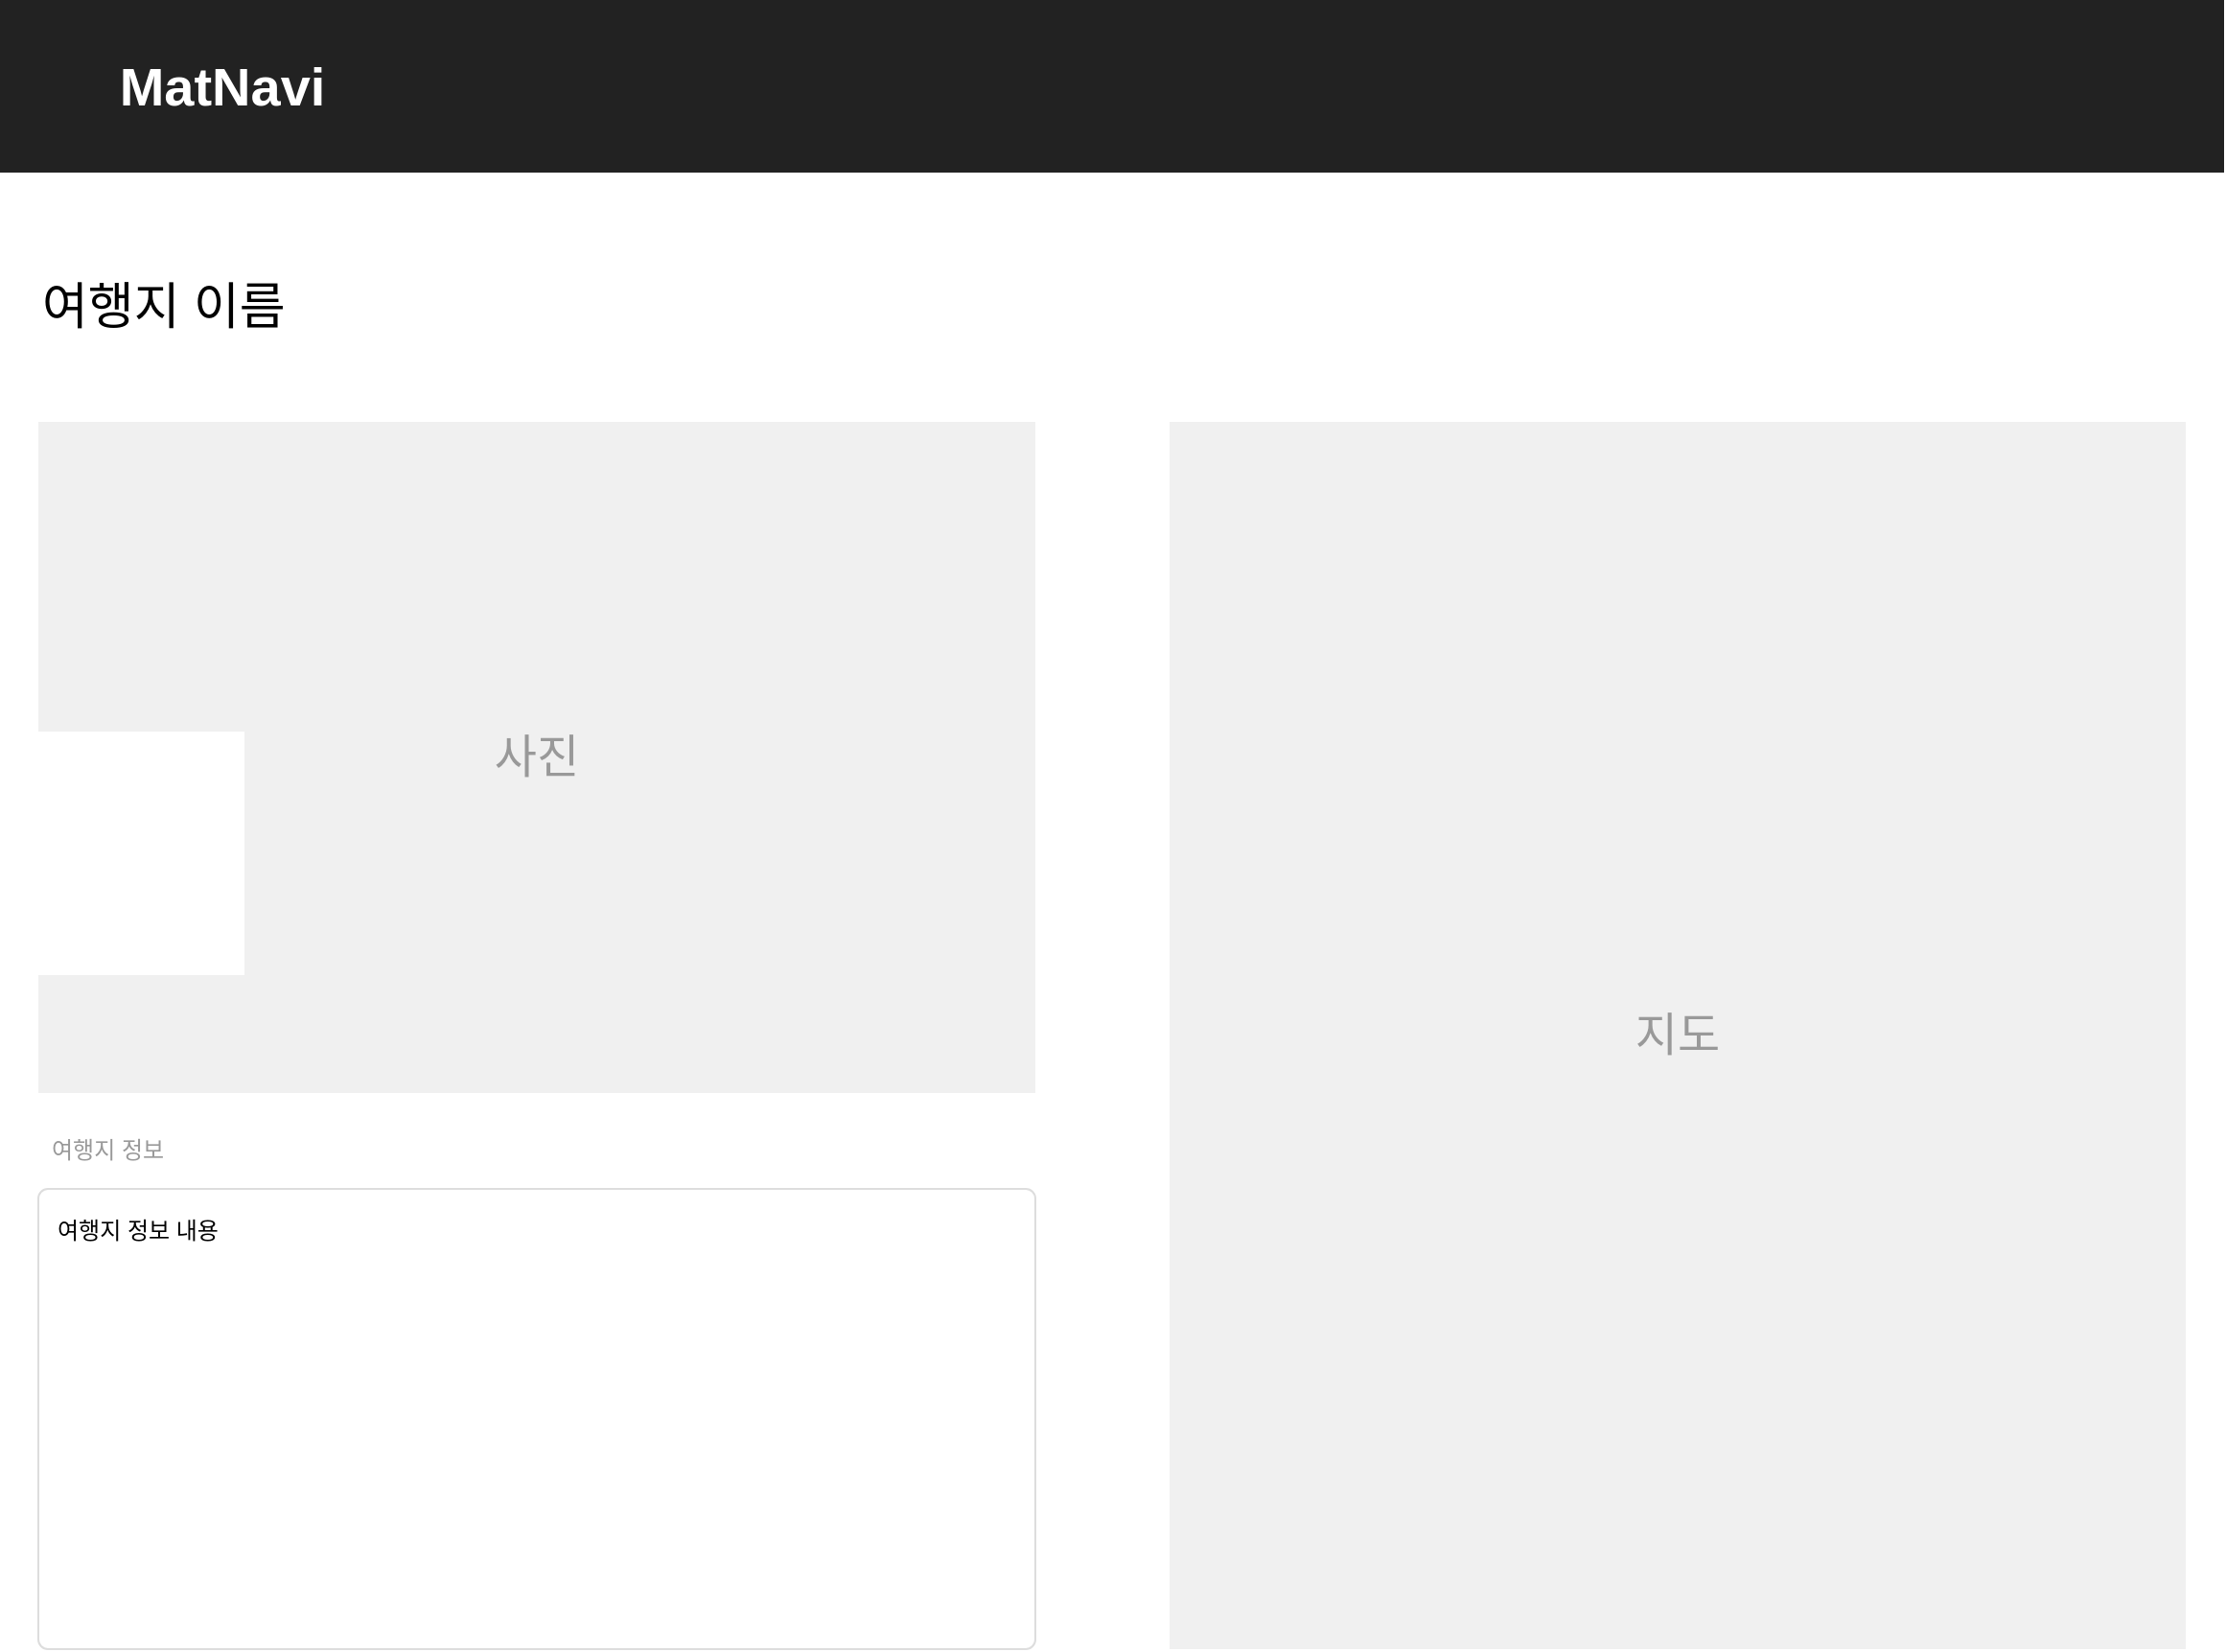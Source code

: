 <mxfile version="26.0.11">
  <diagram name="Page-1" id="c9db0220-8083-56f3-ca83-edcdcd058819">
    <mxGraphModel dx="2868" dy="1492" grid="1" gridSize="10" guides="1" tooltips="1" connect="1" arrows="1" fold="1" page="1" pageScale="1.5" pageWidth="826" pageHeight="1169" background="#ffffff" math="0" shadow="0">
      <root>
        <mxCell id="0" style=";html=1;" />
        <mxCell id="1" style=";html=1;" parent="0" />
        <mxCell id="3d76a8aef4d5c911-1" value="" style="html=1;shadow=0;dashed=0;shape=mxgraph.bootstrap.rect;fillColor=#222222;strokeColor=none;whiteSpace=wrap;rounded=0;fontSize=12;fontColor=#000000;align=center;" parent="1" vertex="1">
          <mxGeometry x="40" y="60" width="1160" height="90" as="geometry" />
        </mxCell>
        <mxCell id="3d76a8aef4d5c911-2" value="&lt;h1&gt;&lt;span&gt;&lt;font style=&quot;color: rgb(255, 255, 255);&quot;&gt;MatNavi&lt;/font&gt;&lt;/span&gt;&lt;/h1&gt;" style="html=1;shadow=0;dashed=0;fillColor=none;strokeColor=none;shape=mxgraph.bootstrap.rect;fontColor=#999999;fontSize=14;whiteSpace=wrap;" parent="3d76a8aef4d5c911-1" vertex="1">
          <mxGeometry width="232" height="90" as="geometry" />
        </mxCell>
        <mxCell id="3d76a8aef4d5c911-23" value="여행지 정보" style="html=1;shadow=0;dashed=0;shape=mxgraph.bootstrap.rect;strokeColor=none;fillColor=none;fontColor=#999999;align=left;spacingLeft=5;whiteSpace=wrap;rounded=0;" parent="1" vertex="1">
          <mxGeometry x="60" y="650" width="200" height="20" as="geometry" />
        </mxCell>
        <mxCell id="3d76a8aef4d5c911-24" value="여행지 정보 내용" style="html=1;shadow=0;dashed=0;shape=mxgraph.bootstrap.rrect;rSize=5;fontSize=12;strokeColor=#dddddd;align=left;spacing=10;verticalAlign=top;whiteSpace=wrap;rounded=0;" parent="1" vertex="1">
          <mxGeometry x="60" y="680" width="520" height="240" as="geometry" />
        </mxCell>
        <mxCell id="DokdQiwlYbpmZAoOG2c_-1" value="여행지 이름" style="html=1;shadow=0;dashed=0;shape=mxgraph.bootstrap.anchor;fontSize=26;align=left;whiteSpace=wrap;" vertex="1" parent="1">
          <mxGeometry x="60" y="200" width="300" height="40" as="geometry" />
        </mxCell>
        <mxCell id="3d76a8aef4d5c911-12" value="사진" style="shape=rect;fontSize=24;fillColor=#f0f0f0;strokeColor=none;fontColor=#999999;whiteSpace=wrap;" parent="1" vertex="1">
          <mxGeometry x="60" y="280" width="520" height="350" as="geometry" />
        </mxCell>
        <mxCell id="DokdQiwlYbpmZAoOG2c_-2" value="지도" style="shape=rect;fontSize=24;fillColor=#f0f0f0;strokeColor=none;fontColor=#999999;whiteSpace=wrap;" vertex="1" parent="1">
          <mxGeometry x="650" y="280" width="530" height="640" as="geometry" />
        </mxCell>
      </root>
    </mxGraphModel>
  </diagram>
</mxfile>
